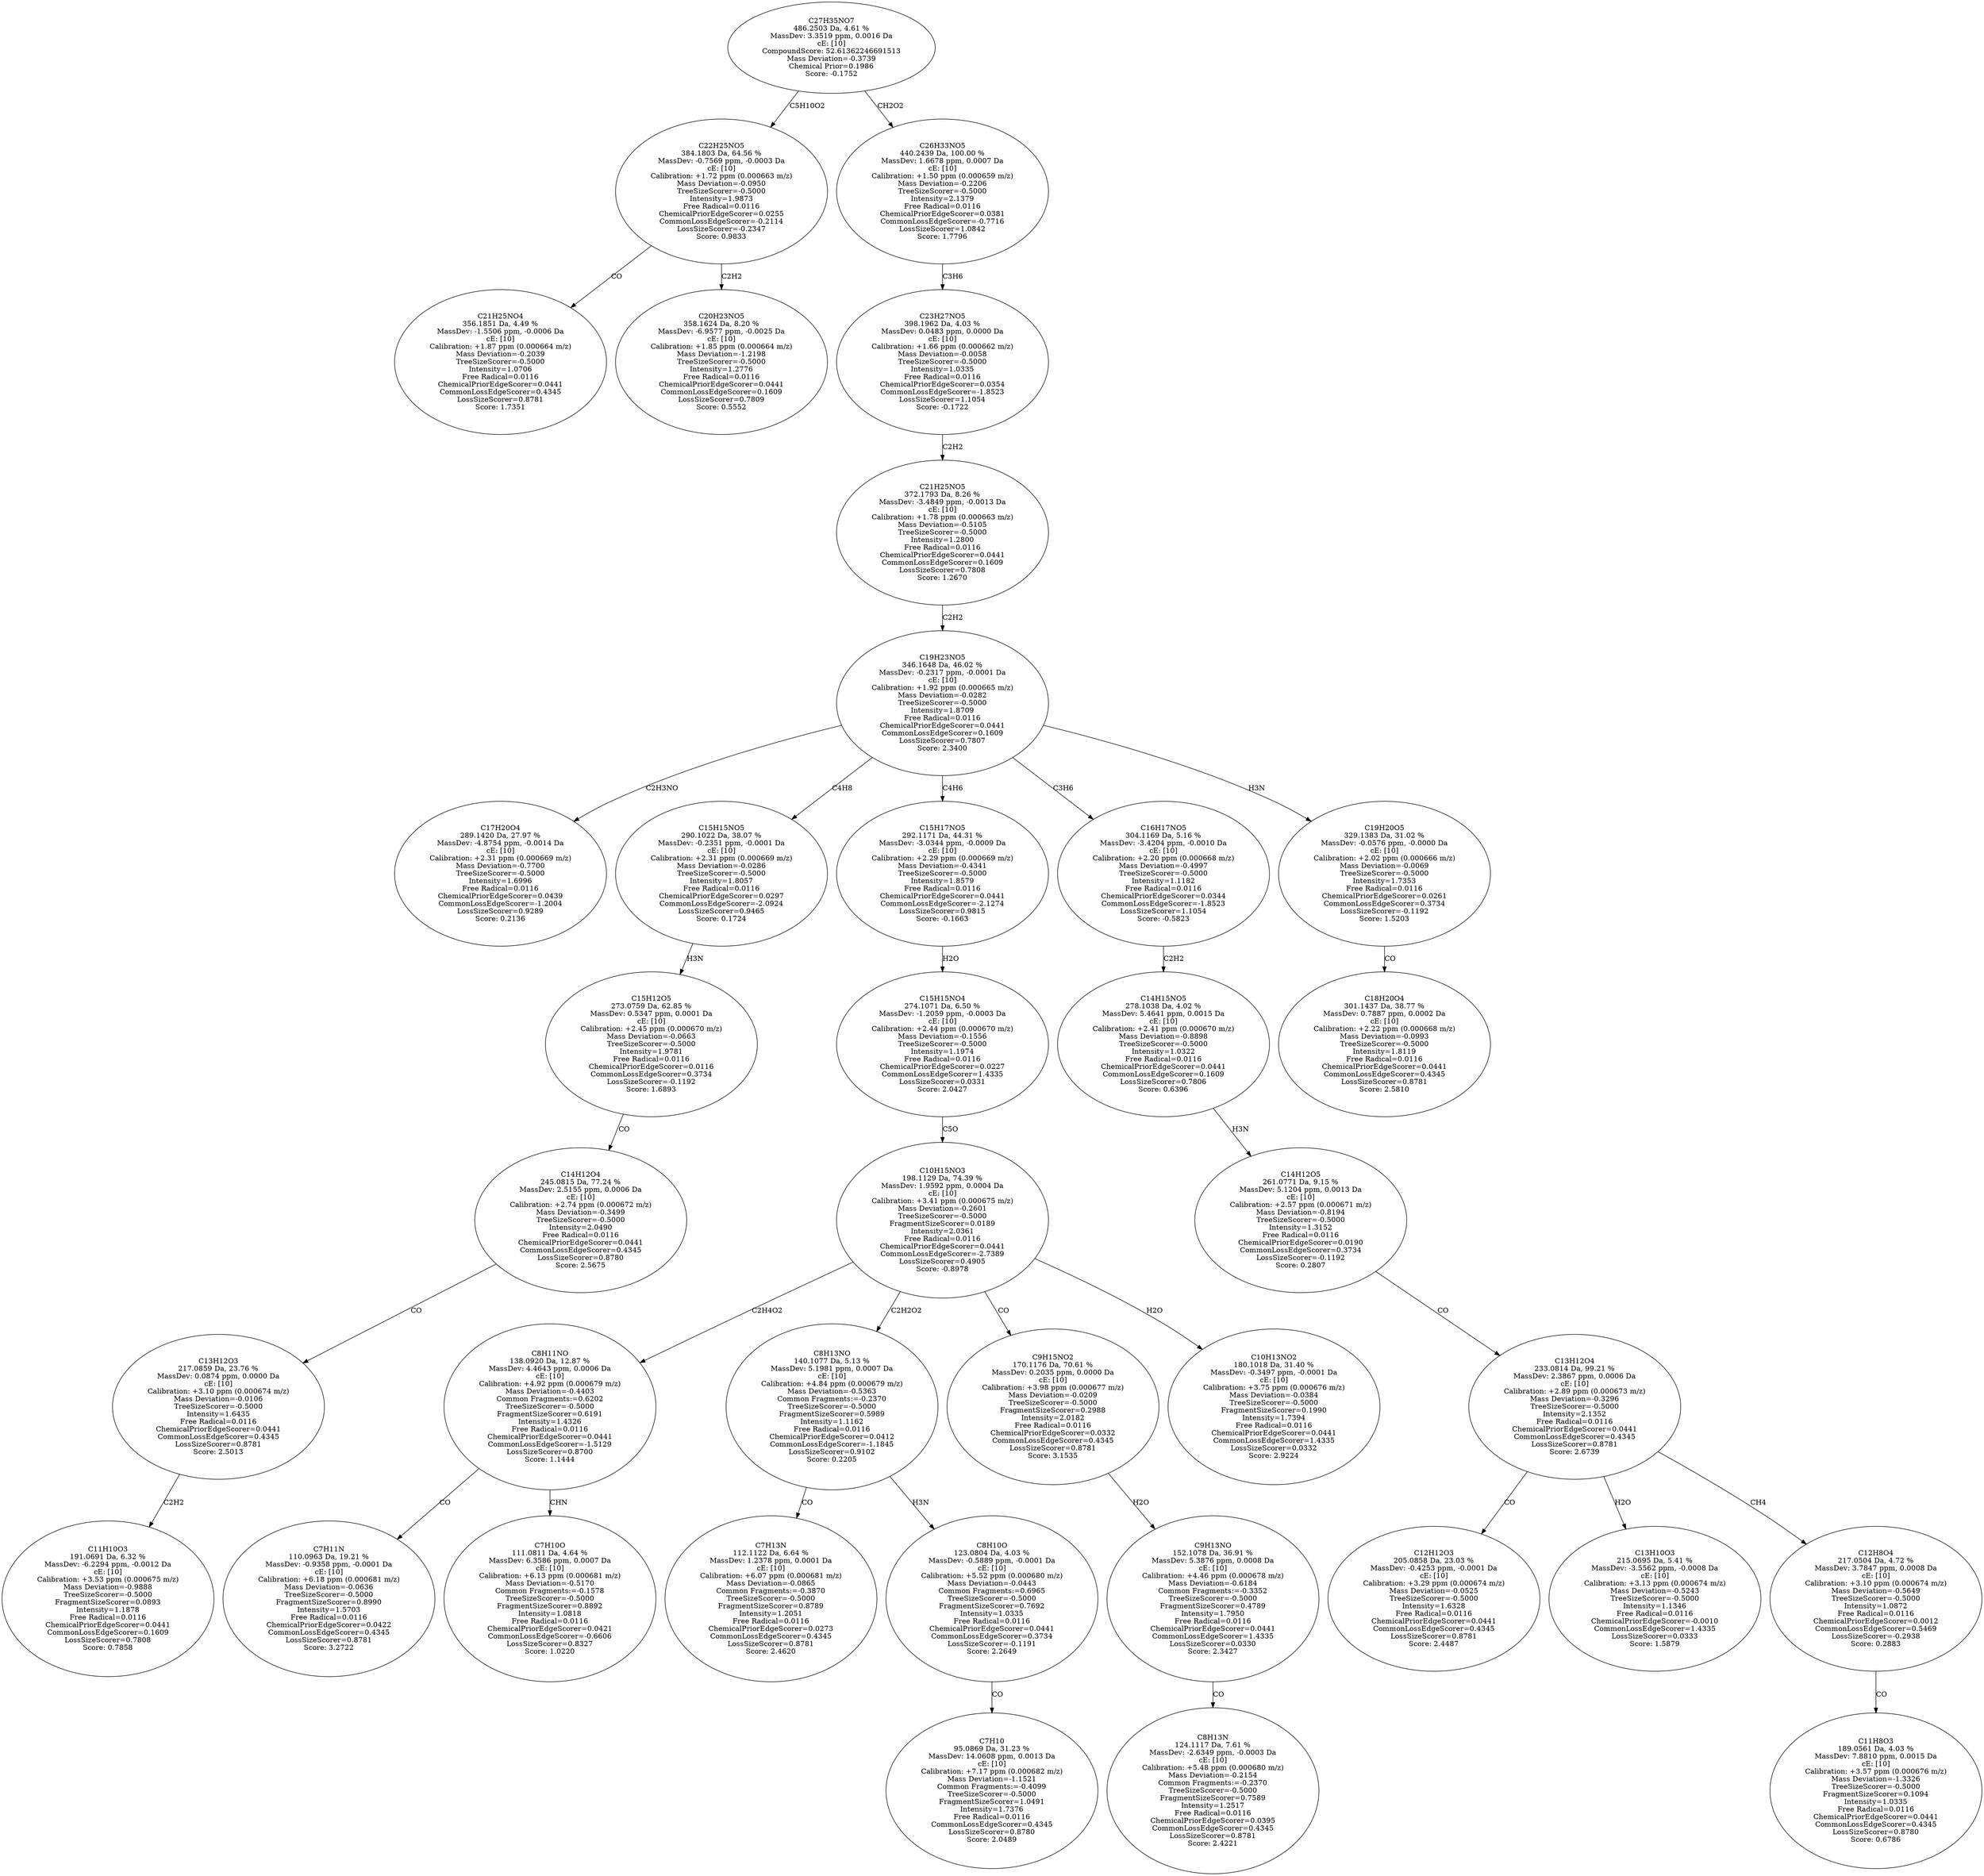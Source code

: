 strict digraph {
v1 [label="C21H25NO4\n356.1851 Da, 4.49 %\nMassDev: -1.5506 ppm, -0.0006 Da\ncE: [10]\nCalibration: +1.87 ppm (0.000664 m/z)\nMass Deviation=-0.2039\nTreeSizeScorer=-0.5000\nIntensity=1.0706\nFree Radical=0.0116\nChemicalPriorEdgeScorer=0.0441\nCommonLossEdgeScorer=0.4345\nLossSizeScorer=0.8781\nScore: 1.7351"];
v2 [label="C20H23NO5\n358.1624 Da, 8.20 %\nMassDev: -6.9577 ppm, -0.0025 Da\ncE: [10]\nCalibration: +1.85 ppm (0.000664 m/z)\nMass Deviation=-1.2198\nTreeSizeScorer=-0.5000\nIntensity=1.2776\nFree Radical=0.0116\nChemicalPriorEdgeScorer=0.0441\nCommonLossEdgeScorer=0.1609\nLossSizeScorer=0.7809\nScore: 0.5552"];
v3 [label="C22H25NO5\n384.1803 Da, 64.56 %\nMassDev: -0.7569 ppm, -0.0003 Da\ncE: [10]\nCalibration: +1.72 ppm (0.000663 m/z)\nMass Deviation=-0.0950\nTreeSizeScorer=-0.5000\nIntensity=1.9873\nFree Radical=0.0116\nChemicalPriorEdgeScorer=0.0255\nCommonLossEdgeScorer=-0.2114\nLossSizeScorer=-0.2347\nScore: 0.9833"];
v4 [label="C17H20O4\n289.1420 Da, 27.97 %\nMassDev: -4.8754 ppm, -0.0014 Da\ncE: [10]\nCalibration: +2.31 ppm (0.000669 m/z)\nMass Deviation=-0.7700\nTreeSizeScorer=-0.5000\nIntensity=1.6996\nFree Radical=0.0116\nChemicalPriorEdgeScorer=0.0439\nCommonLossEdgeScorer=-1.2004\nLossSizeScorer=0.9289\nScore: 0.2136"];
v5 [label="C11H10O3\n191.0691 Da, 6.32 %\nMassDev: -6.2294 ppm, -0.0012 Da\ncE: [10]\nCalibration: +3.53 ppm (0.000675 m/z)\nMass Deviation=-0.9888\nTreeSizeScorer=-0.5000\nFragmentSizeScorer=0.0893\nIntensity=1.1878\nFree Radical=0.0116\nChemicalPriorEdgeScorer=0.0441\nCommonLossEdgeScorer=0.1609\nLossSizeScorer=0.7808\nScore: 0.7858"];
v6 [label="C13H12O3\n217.0859 Da, 23.76 %\nMassDev: 0.0874 ppm, 0.0000 Da\ncE: [10]\nCalibration: +3.10 ppm (0.000674 m/z)\nMass Deviation=-0.0106\nTreeSizeScorer=-0.5000\nIntensity=1.6435\nFree Radical=0.0116\nChemicalPriorEdgeScorer=0.0441\nCommonLossEdgeScorer=0.4345\nLossSizeScorer=0.8781\nScore: 2.5013"];
v7 [label="C14H12O4\n245.0815 Da, 77.24 %\nMassDev: 2.5155 ppm, 0.0006 Da\ncE: [10]\nCalibration: +2.74 ppm (0.000672 m/z)\nMass Deviation=-0.3499\nTreeSizeScorer=-0.5000\nIntensity=2.0490\nFree Radical=0.0116\nChemicalPriorEdgeScorer=0.0441\nCommonLossEdgeScorer=0.4345\nLossSizeScorer=0.8780\nScore: 2.5675"];
v8 [label="C15H12O5\n273.0759 Da, 62.85 %\nMassDev: 0.5347 ppm, 0.0001 Da\ncE: [10]\nCalibration: +2.45 ppm (0.000670 m/z)\nMass Deviation=-0.0663\nTreeSizeScorer=-0.5000\nIntensity=1.9781\nFree Radical=0.0116\nChemicalPriorEdgeScorer=0.0116\nCommonLossEdgeScorer=0.3734\nLossSizeScorer=-0.1192\nScore: 1.6893"];
v9 [label="C15H15NO5\n290.1022 Da, 38.07 %\nMassDev: -0.2351 ppm, -0.0001 Da\ncE: [10]\nCalibration: +2.31 ppm (0.000669 m/z)\nMass Deviation=-0.0286\nTreeSizeScorer=-0.5000\nIntensity=1.8057\nFree Radical=0.0116\nChemicalPriorEdgeScorer=0.0297\nCommonLossEdgeScorer=-2.0924\nLossSizeScorer=0.9465\nScore: 0.1724"];
v10 [label="C7H11N\n110.0963 Da, 19.21 %\nMassDev: -0.9358 ppm, -0.0001 Da\ncE: [10]\nCalibration: +6.18 ppm (0.000681 m/z)\nMass Deviation=-0.0636\nTreeSizeScorer=-0.5000\nFragmentSizeScorer=0.8990\nIntensity=1.5703\nFree Radical=0.0116\nChemicalPriorEdgeScorer=0.0422\nCommonLossEdgeScorer=0.4345\nLossSizeScorer=0.8781\nScore: 3.2722"];
v11 [label="C7H10O\n111.0811 Da, 4.64 %\nMassDev: 6.3586 ppm, 0.0007 Da\ncE: [10]\nCalibration: +6.13 ppm (0.000681 m/z)\nMass Deviation=-0.5170\nCommon Fragments:=-0.1578\nTreeSizeScorer=-0.5000\nFragmentSizeScorer=0.8892\nIntensity=1.0818\nFree Radical=0.0116\nChemicalPriorEdgeScorer=0.0421\nCommonLossEdgeScorer=-0.6606\nLossSizeScorer=0.8327\nScore: 1.0220"];
v12 [label="C8H11NO\n138.0920 Da, 12.87 %\nMassDev: 4.4643 ppm, 0.0006 Da\ncE: [10]\nCalibration: +4.92 ppm (0.000679 m/z)\nMass Deviation=-0.4403\nCommon Fragments:=0.6202\nTreeSizeScorer=-0.5000\nFragmentSizeScorer=0.6191\nIntensity=1.4326\nFree Radical=0.0116\nChemicalPriorEdgeScorer=0.0441\nCommonLossEdgeScorer=-1.5129\nLossSizeScorer=0.8700\nScore: 1.1444"];
v13 [label="C7H13N\n112.1122 Da, 6.64 %\nMassDev: 1.2378 ppm, 0.0001 Da\ncE: [10]\nCalibration: +6.07 ppm (0.000681 m/z)\nMass Deviation=-0.0865\nCommon Fragments:=-0.3870\nTreeSizeScorer=-0.5000\nFragmentSizeScorer=0.8789\nIntensity=1.2051\nFree Radical=0.0116\nChemicalPriorEdgeScorer=0.0273\nCommonLossEdgeScorer=0.4345\nLossSizeScorer=0.8781\nScore: 2.4620"];
v14 [label="C7H10\n95.0869 Da, 31.23 %\nMassDev: 14.0608 ppm, 0.0013 Da\ncE: [10]\nCalibration: +7.17 ppm (0.000682 m/z)\nMass Deviation=-1.1521\nCommon Fragments:=-0.4099\nTreeSizeScorer=-0.5000\nFragmentSizeScorer=1.0491\nIntensity=1.7376\nFree Radical=0.0116\nCommonLossEdgeScorer=0.4345\nLossSizeScorer=0.8780\nScore: 2.0489"];
v15 [label="C8H10O\n123.0804 Da, 4.03 %\nMassDev: -0.5889 ppm, -0.0001 Da\ncE: [10]\nCalibration: +5.52 ppm (0.000680 m/z)\nMass Deviation=-0.0443\nCommon Fragments:=0.6965\nTreeSizeScorer=-0.5000\nFragmentSizeScorer=0.7692\nIntensity=1.0335\nFree Radical=0.0116\nChemicalPriorEdgeScorer=0.0441\nCommonLossEdgeScorer=0.3734\nLossSizeScorer=-0.1191\nScore: 2.2649"];
v16 [label="C8H13NO\n140.1077 Da, 5.13 %\nMassDev: 5.1981 ppm, 0.0007 Da\ncE: [10]\nCalibration: +4.84 ppm (0.000679 m/z)\nMass Deviation=-0.5363\nCommon Fragments:=-0.2370\nTreeSizeScorer=-0.5000\nFragmentSizeScorer=0.5989\nIntensity=1.1162\nFree Radical=0.0116\nChemicalPriorEdgeScorer=0.0412\nCommonLossEdgeScorer=-1.1845\nLossSizeScorer=0.9102\nScore: 0.2205"];
v17 [label="C8H13N\n124.1117 Da, 7.61 %\nMassDev: -2.6349 ppm, -0.0003 Da\ncE: [10]\nCalibration: +5.48 ppm (0.000680 m/z)\nMass Deviation=-0.2154\nCommon Fragments:=-0.2370\nTreeSizeScorer=-0.5000\nFragmentSizeScorer=0.7589\nIntensity=1.2517\nFree Radical=0.0116\nChemicalPriorEdgeScorer=0.0395\nCommonLossEdgeScorer=0.4345\nLossSizeScorer=0.8781\nScore: 2.4221"];
v18 [label="C9H13NO\n152.1078 Da, 36.91 %\nMassDev: 5.3876 ppm, 0.0008 Da\ncE: [10]\nCalibration: +4.46 ppm (0.000678 m/z)\nMass Deviation=-0.6184\nCommon Fragments:=-0.3352\nTreeSizeScorer=-0.5000\nFragmentSizeScorer=0.4789\nIntensity=1.7950\nFree Radical=0.0116\nChemicalPriorEdgeScorer=0.0441\nCommonLossEdgeScorer=1.4335\nLossSizeScorer=0.0330\nScore: 2.3427"];
v19 [label="C9H15NO2\n170.1176 Da, 70.61 %\nMassDev: 0.2035 ppm, 0.0000 Da\ncE: [10]\nCalibration: +3.98 ppm (0.000677 m/z)\nMass Deviation=-0.0209\nTreeSizeScorer=-0.5000\nFragmentSizeScorer=0.2988\nIntensity=2.0182\nFree Radical=0.0116\nChemicalPriorEdgeScorer=0.0332\nCommonLossEdgeScorer=0.4345\nLossSizeScorer=0.8781\nScore: 3.1535"];
v20 [label="C10H13NO2\n180.1018 Da, 31.40 %\nMassDev: -0.3497 ppm, -0.0001 Da\ncE: [10]\nCalibration: +3.75 ppm (0.000676 m/z)\nMass Deviation=-0.0384\nTreeSizeScorer=-0.5000\nFragmentSizeScorer=0.1990\nIntensity=1.7394\nFree Radical=0.0116\nChemicalPriorEdgeScorer=0.0441\nCommonLossEdgeScorer=1.4335\nLossSizeScorer=0.0332\nScore: 2.9224"];
v21 [label="C10H15NO3\n198.1129 Da, 74.39 %\nMassDev: 1.9592 ppm, 0.0004 Da\ncE: [10]\nCalibration: +3.41 ppm (0.000675 m/z)\nMass Deviation=-0.2601\nTreeSizeScorer=-0.5000\nFragmentSizeScorer=0.0189\nIntensity=2.0361\nFree Radical=0.0116\nChemicalPriorEdgeScorer=0.0441\nCommonLossEdgeScorer=-2.7389\nLossSizeScorer=0.4905\nScore: -0.8978"];
v22 [label="C15H15NO4\n274.1071 Da, 6.50 %\nMassDev: -1.2059 ppm, -0.0003 Da\ncE: [10]\nCalibration: +2.44 ppm (0.000670 m/z)\nMass Deviation=-0.1556\nTreeSizeScorer=-0.5000\nIntensity=1.1974\nFree Radical=0.0116\nChemicalPriorEdgeScorer=0.0227\nCommonLossEdgeScorer=1.4335\nLossSizeScorer=0.0331\nScore: 2.0427"];
v23 [label="C15H17NO5\n292.1171 Da, 44.31 %\nMassDev: -3.0344 ppm, -0.0009 Da\ncE: [10]\nCalibration: +2.29 ppm (0.000669 m/z)\nMass Deviation=-0.4341\nTreeSizeScorer=-0.5000\nIntensity=1.8579\nFree Radical=0.0116\nChemicalPriorEdgeScorer=0.0441\nCommonLossEdgeScorer=-2.1274\nLossSizeScorer=0.9815\nScore: -0.1663"];
v24 [label="C12H12O3\n205.0858 Da, 23.03 %\nMassDev: -0.4253 ppm, -0.0001 Da\ncE: [10]\nCalibration: +3.29 ppm (0.000674 m/z)\nMass Deviation=-0.0525\nTreeSizeScorer=-0.5000\nIntensity=1.6328\nFree Radical=0.0116\nChemicalPriorEdgeScorer=0.0441\nCommonLossEdgeScorer=0.4345\nLossSizeScorer=0.8781\nScore: 2.4487"];
v25 [label="C13H10O3\n215.0695 Da, 5.41 %\nMassDev: -3.5562 ppm, -0.0008 Da\ncE: [10]\nCalibration: +3.13 ppm (0.000674 m/z)\nMass Deviation=-0.5243\nTreeSizeScorer=-0.5000\nIntensity=1.1346\nFree Radical=0.0116\nChemicalPriorEdgeScorer=-0.0010\nCommonLossEdgeScorer=1.4335\nLossSizeScorer=0.0333\nScore: 1.5879"];
v26 [label="C11H8O3\n189.0561 Da, 4.03 %\nMassDev: 7.8810 ppm, 0.0015 Da\ncE: [10]\nCalibration: +3.57 ppm (0.000676 m/z)\nMass Deviation=-1.3326\nTreeSizeScorer=-0.5000\nFragmentSizeScorer=0.1094\nIntensity=1.0335\nFree Radical=0.0116\nChemicalPriorEdgeScorer=0.0441\nCommonLossEdgeScorer=0.4345\nLossSizeScorer=0.8780\nScore: 0.6786"];
v27 [label="C12H8O4\n217.0504 Da, 4.72 %\nMassDev: 3.7847 ppm, 0.0008 Da\ncE: [10]\nCalibration: +3.10 ppm (0.000674 m/z)\nMass Deviation=-0.5649\nTreeSizeScorer=-0.5000\nIntensity=1.0872\nFree Radical=0.0116\nChemicalPriorEdgeScorer=0.0012\nCommonLossEdgeScorer=0.5469\nLossSizeScorer=-0.2938\nScore: 0.2883"];
v28 [label="C13H12O4\n233.0814 Da, 99.21 %\nMassDev: 2.3867 ppm, 0.0006 Da\ncE: [10]\nCalibration: +2.89 ppm (0.000673 m/z)\nMass Deviation=-0.3296\nTreeSizeScorer=-0.5000\nIntensity=2.1352\nFree Radical=0.0116\nChemicalPriorEdgeScorer=0.0441\nCommonLossEdgeScorer=0.4345\nLossSizeScorer=0.8781\nScore: 2.6739"];
v29 [label="C14H12O5\n261.0771 Da, 9.15 %\nMassDev: 5.1204 ppm, 0.0013 Da\ncE: [10]\nCalibration: +2.57 ppm (0.000671 m/z)\nMass Deviation=-0.8194\nTreeSizeScorer=-0.5000\nIntensity=1.3152\nFree Radical=0.0116\nChemicalPriorEdgeScorer=0.0190\nCommonLossEdgeScorer=0.3734\nLossSizeScorer=-0.1192\nScore: 0.2807"];
v30 [label="C14H15NO5\n278.1038 Da, 4.02 %\nMassDev: 5.4641 ppm, 0.0015 Da\ncE: [10]\nCalibration: +2.41 ppm (0.000670 m/z)\nMass Deviation=-0.8898\nTreeSizeScorer=-0.5000\nIntensity=1.0322\nFree Radical=0.0116\nChemicalPriorEdgeScorer=0.0441\nCommonLossEdgeScorer=0.1609\nLossSizeScorer=0.7806\nScore: 0.6396"];
v31 [label="C16H17NO5\n304.1169 Da, 5.16 %\nMassDev: -3.4204 ppm, -0.0010 Da\ncE: [10]\nCalibration: +2.20 ppm (0.000668 m/z)\nMass Deviation=-0.4997\nTreeSizeScorer=-0.5000\nIntensity=1.1182\nFree Radical=0.0116\nChemicalPriorEdgeScorer=0.0344\nCommonLossEdgeScorer=-1.8523\nLossSizeScorer=1.1054\nScore: -0.5823"];
v32 [label="C18H20O4\n301.1437 Da, 38.77 %\nMassDev: 0.7887 ppm, 0.0002 Da\ncE: [10]\nCalibration: +2.22 ppm (0.000668 m/z)\nMass Deviation=-0.0993\nTreeSizeScorer=-0.5000\nIntensity=1.8119\nFree Radical=0.0116\nChemicalPriorEdgeScorer=0.0441\nCommonLossEdgeScorer=0.4345\nLossSizeScorer=0.8781\nScore: 2.5810"];
v33 [label="C19H20O5\n329.1383 Da, 31.02 %\nMassDev: -0.0576 ppm, -0.0000 Da\ncE: [10]\nCalibration: +2.02 ppm (0.000666 m/z)\nMass Deviation=-0.0069\nTreeSizeScorer=-0.5000\nIntensity=1.7353\nFree Radical=0.0116\nChemicalPriorEdgeScorer=0.0261\nCommonLossEdgeScorer=0.3734\nLossSizeScorer=-0.1192\nScore: 1.5203"];
v34 [label="C19H23NO5\n346.1648 Da, 46.02 %\nMassDev: -0.2317 ppm, -0.0001 Da\ncE: [10]\nCalibration: +1.92 ppm (0.000665 m/z)\nMass Deviation=-0.0282\nTreeSizeScorer=-0.5000\nIntensity=1.8709\nFree Radical=0.0116\nChemicalPriorEdgeScorer=0.0441\nCommonLossEdgeScorer=0.1609\nLossSizeScorer=0.7807\nScore: 2.3400"];
v35 [label="C21H25NO5\n372.1793 Da, 8.26 %\nMassDev: -3.4849 ppm, -0.0013 Da\ncE: [10]\nCalibration: +1.78 ppm (0.000663 m/z)\nMass Deviation=-0.5105\nTreeSizeScorer=-0.5000\nIntensity=1.2800\nFree Radical=0.0116\nChemicalPriorEdgeScorer=0.0441\nCommonLossEdgeScorer=0.1609\nLossSizeScorer=0.7808\nScore: 1.2670"];
v36 [label="C23H27NO5\n398.1962 Da, 4.03 %\nMassDev: 0.0483 ppm, 0.0000 Da\ncE: [10]\nCalibration: +1.66 ppm (0.000662 m/z)\nMass Deviation=-0.0058\nTreeSizeScorer=-0.5000\nIntensity=1.0335\nFree Radical=0.0116\nChemicalPriorEdgeScorer=0.0354\nCommonLossEdgeScorer=-1.8523\nLossSizeScorer=1.1054\nScore: -0.1722"];
v37 [label="C26H33NO5\n440.2439 Da, 100.00 %\nMassDev: 1.6678 ppm, 0.0007 Da\ncE: [10]\nCalibration: +1.50 ppm (0.000659 m/z)\nMass Deviation=-0.2206\nTreeSizeScorer=-0.5000\nIntensity=2.1379\nFree Radical=0.0116\nChemicalPriorEdgeScorer=0.0381\nCommonLossEdgeScorer=-0.7716\nLossSizeScorer=1.0842\nScore: 1.7796"];
v38 [label="C27H35NO7\n486.2503 Da, 4.61 %\nMassDev: 3.3519 ppm, 0.0016 Da\ncE: [10]\nCompoundScore: 52.61362246691513\nMass Deviation=-0.3739\nChemical Prior=0.1986\nScore: -0.1752"];
v3 -> v1 [label="CO"];
v3 -> v2 [label="C2H2"];
v38 -> v3 [label="C5H10O2"];
v34 -> v4 [label="C2H3NO"];
v6 -> v5 [label="C2H2"];
v7 -> v6 [label="CO"];
v8 -> v7 [label="CO"];
v9 -> v8 [label="H3N"];
v34 -> v9 [label="C4H8"];
v12 -> v10 [label="CO"];
v12 -> v11 [label="CHN"];
v21 -> v12 [label="C2H4O2"];
v16 -> v13 [label="CO"];
v15 -> v14 [label="CO"];
v16 -> v15 [label="H3N"];
v21 -> v16 [label="C2H2O2"];
v18 -> v17 [label="CO"];
v19 -> v18 [label="H2O"];
v21 -> v19 [label="CO"];
v21 -> v20 [label="H2O"];
v22 -> v21 [label="C5O"];
v23 -> v22 [label="H2O"];
v34 -> v23 [label="C4H6"];
v28 -> v24 [label="CO"];
v28 -> v25 [label="H2O"];
v27 -> v26 [label="CO"];
v28 -> v27 [label="CH4"];
v29 -> v28 [label="CO"];
v30 -> v29 [label="H3N"];
v31 -> v30 [label="C2H2"];
v34 -> v31 [label="C3H6"];
v33 -> v32 [label="CO"];
v34 -> v33 [label="H3N"];
v35 -> v34 [label="C2H2"];
v36 -> v35 [label="C2H2"];
v37 -> v36 [label="C3H6"];
v38 -> v37 [label="CH2O2"];
}